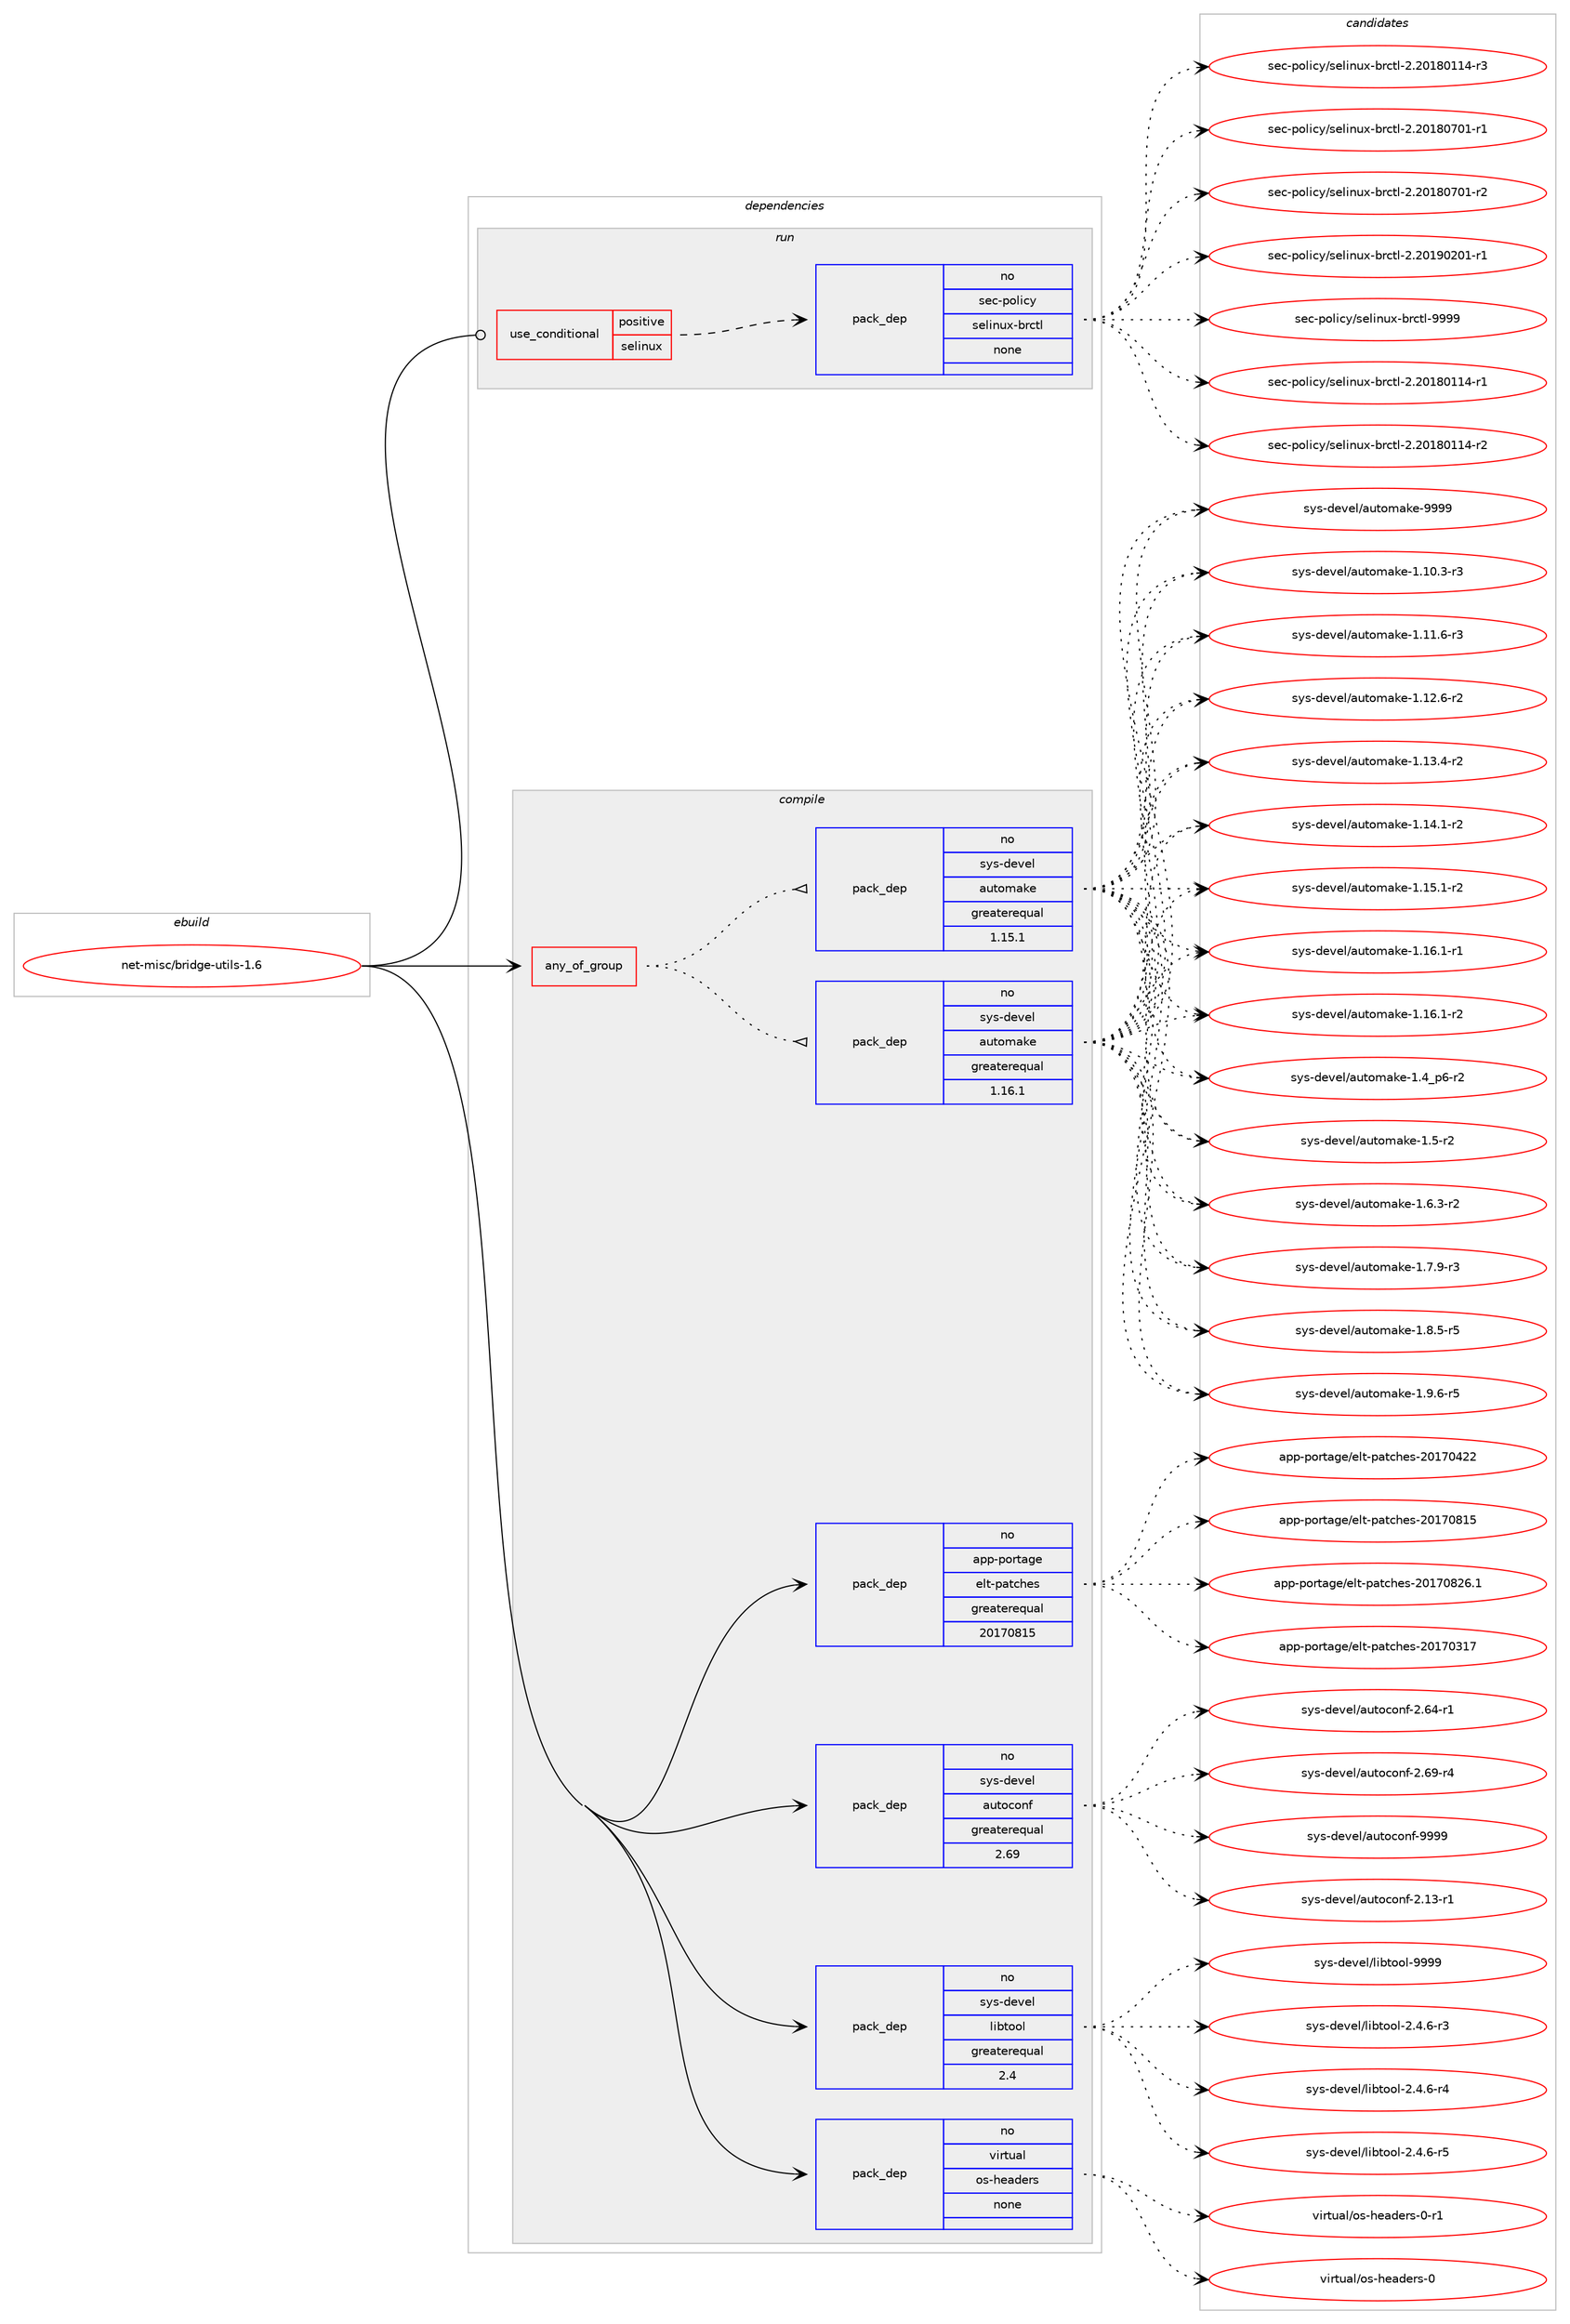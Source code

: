 digraph prolog {

# *************
# Graph options
# *************

newrank=true;
concentrate=true;
compound=true;
graph [rankdir=LR,fontname=Helvetica,fontsize=10,ranksep=1.5];#, ranksep=2.5, nodesep=0.2];
edge  [arrowhead=vee];
node  [fontname=Helvetica,fontsize=10];

# **********
# The ebuild
# **********

subgraph cluster_leftcol {
color=gray;
rank=same;
label=<<i>ebuild</i>>;
id [label="net-misc/bridge-utils-1.6", color=red, width=4, href="../net-misc/bridge-utils-1.6.svg"];
}

# ****************
# The dependencies
# ****************

subgraph cluster_midcol {
color=gray;
label=<<i>dependencies</i>>;
subgraph cluster_compile {
fillcolor="#eeeeee";
style=filled;
label=<<i>compile</i>>;
subgraph any14138 {
dependency831495 [label=<<TABLE BORDER="0" CELLBORDER="1" CELLSPACING="0" CELLPADDING="4"><TR><TD CELLPADDING="10">any_of_group</TD></TR></TABLE>>, shape=none, color=red];subgraph pack614117 {
dependency831496 [label=<<TABLE BORDER="0" CELLBORDER="1" CELLSPACING="0" CELLPADDING="4" WIDTH="220"><TR><TD ROWSPAN="6" CELLPADDING="30">pack_dep</TD></TR><TR><TD WIDTH="110">no</TD></TR><TR><TD>sys-devel</TD></TR><TR><TD>automake</TD></TR><TR><TD>greaterequal</TD></TR><TR><TD>1.16.1</TD></TR></TABLE>>, shape=none, color=blue];
}
dependency831495:e -> dependency831496:w [weight=20,style="dotted",arrowhead="oinv"];
subgraph pack614118 {
dependency831497 [label=<<TABLE BORDER="0" CELLBORDER="1" CELLSPACING="0" CELLPADDING="4" WIDTH="220"><TR><TD ROWSPAN="6" CELLPADDING="30">pack_dep</TD></TR><TR><TD WIDTH="110">no</TD></TR><TR><TD>sys-devel</TD></TR><TR><TD>automake</TD></TR><TR><TD>greaterequal</TD></TR><TR><TD>1.15.1</TD></TR></TABLE>>, shape=none, color=blue];
}
dependency831495:e -> dependency831497:w [weight=20,style="dotted",arrowhead="oinv"];
}
id:e -> dependency831495:w [weight=20,style="solid",arrowhead="vee"];
subgraph pack614119 {
dependency831498 [label=<<TABLE BORDER="0" CELLBORDER="1" CELLSPACING="0" CELLPADDING="4" WIDTH="220"><TR><TD ROWSPAN="6" CELLPADDING="30">pack_dep</TD></TR><TR><TD WIDTH="110">no</TD></TR><TR><TD>app-portage</TD></TR><TR><TD>elt-patches</TD></TR><TR><TD>greaterequal</TD></TR><TR><TD>20170815</TD></TR></TABLE>>, shape=none, color=blue];
}
id:e -> dependency831498:w [weight=20,style="solid",arrowhead="vee"];
subgraph pack614120 {
dependency831499 [label=<<TABLE BORDER="0" CELLBORDER="1" CELLSPACING="0" CELLPADDING="4" WIDTH="220"><TR><TD ROWSPAN="6" CELLPADDING="30">pack_dep</TD></TR><TR><TD WIDTH="110">no</TD></TR><TR><TD>sys-devel</TD></TR><TR><TD>autoconf</TD></TR><TR><TD>greaterequal</TD></TR><TR><TD>2.69</TD></TR></TABLE>>, shape=none, color=blue];
}
id:e -> dependency831499:w [weight=20,style="solid",arrowhead="vee"];
subgraph pack614121 {
dependency831500 [label=<<TABLE BORDER="0" CELLBORDER="1" CELLSPACING="0" CELLPADDING="4" WIDTH="220"><TR><TD ROWSPAN="6" CELLPADDING="30">pack_dep</TD></TR><TR><TD WIDTH="110">no</TD></TR><TR><TD>sys-devel</TD></TR><TR><TD>libtool</TD></TR><TR><TD>greaterequal</TD></TR><TR><TD>2.4</TD></TR></TABLE>>, shape=none, color=blue];
}
id:e -> dependency831500:w [weight=20,style="solid",arrowhead="vee"];
subgraph pack614122 {
dependency831501 [label=<<TABLE BORDER="0" CELLBORDER="1" CELLSPACING="0" CELLPADDING="4" WIDTH="220"><TR><TD ROWSPAN="6" CELLPADDING="30">pack_dep</TD></TR><TR><TD WIDTH="110">no</TD></TR><TR><TD>virtual</TD></TR><TR><TD>os-headers</TD></TR><TR><TD>none</TD></TR><TR><TD></TD></TR></TABLE>>, shape=none, color=blue];
}
id:e -> dependency831501:w [weight=20,style="solid",arrowhead="vee"];
}
subgraph cluster_compileandrun {
fillcolor="#eeeeee";
style=filled;
label=<<i>compile and run</i>>;
}
subgraph cluster_run {
fillcolor="#eeeeee";
style=filled;
label=<<i>run</i>>;
subgraph cond202783 {
dependency831502 [label=<<TABLE BORDER="0" CELLBORDER="1" CELLSPACING="0" CELLPADDING="4"><TR><TD ROWSPAN="3" CELLPADDING="10">use_conditional</TD></TR><TR><TD>positive</TD></TR><TR><TD>selinux</TD></TR></TABLE>>, shape=none, color=red];
subgraph pack614123 {
dependency831503 [label=<<TABLE BORDER="0" CELLBORDER="1" CELLSPACING="0" CELLPADDING="4" WIDTH="220"><TR><TD ROWSPAN="6" CELLPADDING="30">pack_dep</TD></TR><TR><TD WIDTH="110">no</TD></TR><TR><TD>sec-policy</TD></TR><TR><TD>selinux-brctl</TD></TR><TR><TD>none</TD></TR><TR><TD></TD></TR></TABLE>>, shape=none, color=blue];
}
dependency831502:e -> dependency831503:w [weight=20,style="dashed",arrowhead="vee"];
}
id:e -> dependency831502:w [weight=20,style="solid",arrowhead="odot"];
}
}

# **************
# The candidates
# **************

subgraph cluster_choices {
rank=same;
color=gray;
label=<<i>candidates</i>>;

subgraph choice614117 {
color=black;
nodesep=1;
choice11512111545100101118101108479711711611110997107101454946494846514511451 [label="sys-devel/automake-1.10.3-r3", color=red, width=4,href="../sys-devel/automake-1.10.3-r3.svg"];
choice11512111545100101118101108479711711611110997107101454946494946544511451 [label="sys-devel/automake-1.11.6-r3", color=red, width=4,href="../sys-devel/automake-1.11.6-r3.svg"];
choice11512111545100101118101108479711711611110997107101454946495046544511450 [label="sys-devel/automake-1.12.6-r2", color=red, width=4,href="../sys-devel/automake-1.12.6-r2.svg"];
choice11512111545100101118101108479711711611110997107101454946495146524511450 [label="sys-devel/automake-1.13.4-r2", color=red, width=4,href="../sys-devel/automake-1.13.4-r2.svg"];
choice11512111545100101118101108479711711611110997107101454946495246494511450 [label="sys-devel/automake-1.14.1-r2", color=red, width=4,href="../sys-devel/automake-1.14.1-r2.svg"];
choice11512111545100101118101108479711711611110997107101454946495346494511450 [label="sys-devel/automake-1.15.1-r2", color=red, width=4,href="../sys-devel/automake-1.15.1-r2.svg"];
choice11512111545100101118101108479711711611110997107101454946495446494511449 [label="sys-devel/automake-1.16.1-r1", color=red, width=4,href="../sys-devel/automake-1.16.1-r1.svg"];
choice11512111545100101118101108479711711611110997107101454946495446494511450 [label="sys-devel/automake-1.16.1-r2", color=red, width=4,href="../sys-devel/automake-1.16.1-r2.svg"];
choice115121115451001011181011084797117116111109971071014549465295112544511450 [label="sys-devel/automake-1.4_p6-r2", color=red, width=4,href="../sys-devel/automake-1.4_p6-r2.svg"];
choice11512111545100101118101108479711711611110997107101454946534511450 [label="sys-devel/automake-1.5-r2", color=red, width=4,href="../sys-devel/automake-1.5-r2.svg"];
choice115121115451001011181011084797117116111109971071014549465446514511450 [label="sys-devel/automake-1.6.3-r2", color=red, width=4,href="../sys-devel/automake-1.6.3-r2.svg"];
choice115121115451001011181011084797117116111109971071014549465546574511451 [label="sys-devel/automake-1.7.9-r3", color=red, width=4,href="../sys-devel/automake-1.7.9-r3.svg"];
choice115121115451001011181011084797117116111109971071014549465646534511453 [label="sys-devel/automake-1.8.5-r5", color=red, width=4,href="../sys-devel/automake-1.8.5-r5.svg"];
choice115121115451001011181011084797117116111109971071014549465746544511453 [label="sys-devel/automake-1.9.6-r5", color=red, width=4,href="../sys-devel/automake-1.9.6-r5.svg"];
choice115121115451001011181011084797117116111109971071014557575757 [label="sys-devel/automake-9999", color=red, width=4,href="../sys-devel/automake-9999.svg"];
dependency831496:e -> choice11512111545100101118101108479711711611110997107101454946494846514511451:w [style=dotted,weight="100"];
dependency831496:e -> choice11512111545100101118101108479711711611110997107101454946494946544511451:w [style=dotted,weight="100"];
dependency831496:e -> choice11512111545100101118101108479711711611110997107101454946495046544511450:w [style=dotted,weight="100"];
dependency831496:e -> choice11512111545100101118101108479711711611110997107101454946495146524511450:w [style=dotted,weight="100"];
dependency831496:e -> choice11512111545100101118101108479711711611110997107101454946495246494511450:w [style=dotted,weight="100"];
dependency831496:e -> choice11512111545100101118101108479711711611110997107101454946495346494511450:w [style=dotted,weight="100"];
dependency831496:e -> choice11512111545100101118101108479711711611110997107101454946495446494511449:w [style=dotted,weight="100"];
dependency831496:e -> choice11512111545100101118101108479711711611110997107101454946495446494511450:w [style=dotted,weight="100"];
dependency831496:e -> choice115121115451001011181011084797117116111109971071014549465295112544511450:w [style=dotted,weight="100"];
dependency831496:e -> choice11512111545100101118101108479711711611110997107101454946534511450:w [style=dotted,weight="100"];
dependency831496:e -> choice115121115451001011181011084797117116111109971071014549465446514511450:w [style=dotted,weight="100"];
dependency831496:e -> choice115121115451001011181011084797117116111109971071014549465546574511451:w [style=dotted,weight="100"];
dependency831496:e -> choice115121115451001011181011084797117116111109971071014549465646534511453:w [style=dotted,weight="100"];
dependency831496:e -> choice115121115451001011181011084797117116111109971071014549465746544511453:w [style=dotted,weight="100"];
dependency831496:e -> choice115121115451001011181011084797117116111109971071014557575757:w [style=dotted,weight="100"];
}
subgraph choice614118 {
color=black;
nodesep=1;
choice11512111545100101118101108479711711611110997107101454946494846514511451 [label="sys-devel/automake-1.10.3-r3", color=red, width=4,href="../sys-devel/automake-1.10.3-r3.svg"];
choice11512111545100101118101108479711711611110997107101454946494946544511451 [label="sys-devel/automake-1.11.6-r3", color=red, width=4,href="../sys-devel/automake-1.11.6-r3.svg"];
choice11512111545100101118101108479711711611110997107101454946495046544511450 [label="sys-devel/automake-1.12.6-r2", color=red, width=4,href="../sys-devel/automake-1.12.6-r2.svg"];
choice11512111545100101118101108479711711611110997107101454946495146524511450 [label="sys-devel/automake-1.13.4-r2", color=red, width=4,href="../sys-devel/automake-1.13.4-r2.svg"];
choice11512111545100101118101108479711711611110997107101454946495246494511450 [label="sys-devel/automake-1.14.1-r2", color=red, width=4,href="../sys-devel/automake-1.14.1-r2.svg"];
choice11512111545100101118101108479711711611110997107101454946495346494511450 [label="sys-devel/automake-1.15.1-r2", color=red, width=4,href="../sys-devel/automake-1.15.1-r2.svg"];
choice11512111545100101118101108479711711611110997107101454946495446494511449 [label="sys-devel/automake-1.16.1-r1", color=red, width=4,href="../sys-devel/automake-1.16.1-r1.svg"];
choice11512111545100101118101108479711711611110997107101454946495446494511450 [label="sys-devel/automake-1.16.1-r2", color=red, width=4,href="../sys-devel/automake-1.16.1-r2.svg"];
choice115121115451001011181011084797117116111109971071014549465295112544511450 [label="sys-devel/automake-1.4_p6-r2", color=red, width=4,href="../sys-devel/automake-1.4_p6-r2.svg"];
choice11512111545100101118101108479711711611110997107101454946534511450 [label="sys-devel/automake-1.5-r2", color=red, width=4,href="../sys-devel/automake-1.5-r2.svg"];
choice115121115451001011181011084797117116111109971071014549465446514511450 [label="sys-devel/automake-1.6.3-r2", color=red, width=4,href="../sys-devel/automake-1.6.3-r2.svg"];
choice115121115451001011181011084797117116111109971071014549465546574511451 [label="sys-devel/automake-1.7.9-r3", color=red, width=4,href="../sys-devel/automake-1.7.9-r3.svg"];
choice115121115451001011181011084797117116111109971071014549465646534511453 [label="sys-devel/automake-1.8.5-r5", color=red, width=4,href="../sys-devel/automake-1.8.5-r5.svg"];
choice115121115451001011181011084797117116111109971071014549465746544511453 [label="sys-devel/automake-1.9.6-r5", color=red, width=4,href="../sys-devel/automake-1.9.6-r5.svg"];
choice115121115451001011181011084797117116111109971071014557575757 [label="sys-devel/automake-9999", color=red, width=4,href="../sys-devel/automake-9999.svg"];
dependency831497:e -> choice11512111545100101118101108479711711611110997107101454946494846514511451:w [style=dotted,weight="100"];
dependency831497:e -> choice11512111545100101118101108479711711611110997107101454946494946544511451:w [style=dotted,weight="100"];
dependency831497:e -> choice11512111545100101118101108479711711611110997107101454946495046544511450:w [style=dotted,weight="100"];
dependency831497:e -> choice11512111545100101118101108479711711611110997107101454946495146524511450:w [style=dotted,weight="100"];
dependency831497:e -> choice11512111545100101118101108479711711611110997107101454946495246494511450:w [style=dotted,weight="100"];
dependency831497:e -> choice11512111545100101118101108479711711611110997107101454946495346494511450:w [style=dotted,weight="100"];
dependency831497:e -> choice11512111545100101118101108479711711611110997107101454946495446494511449:w [style=dotted,weight="100"];
dependency831497:e -> choice11512111545100101118101108479711711611110997107101454946495446494511450:w [style=dotted,weight="100"];
dependency831497:e -> choice115121115451001011181011084797117116111109971071014549465295112544511450:w [style=dotted,weight="100"];
dependency831497:e -> choice11512111545100101118101108479711711611110997107101454946534511450:w [style=dotted,weight="100"];
dependency831497:e -> choice115121115451001011181011084797117116111109971071014549465446514511450:w [style=dotted,weight="100"];
dependency831497:e -> choice115121115451001011181011084797117116111109971071014549465546574511451:w [style=dotted,weight="100"];
dependency831497:e -> choice115121115451001011181011084797117116111109971071014549465646534511453:w [style=dotted,weight="100"];
dependency831497:e -> choice115121115451001011181011084797117116111109971071014549465746544511453:w [style=dotted,weight="100"];
dependency831497:e -> choice115121115451001011181011084797117116111109971071014557575757:w [style=dotted,weight="100"];
}
subgraph choice614119 {
color=black;
nodesep=1;
choice97112112451121111141169710310147101108116451129711699104101115455048495548514955 [label="app-portage/elt-patches-20170317", color=red, width=4,href="../app-portage/elt-patches-20170317.svg"];
choice97112112451121111141169710310147101108116451129711699104101115455048495548525050 [label="app-portage/elt-patches-20170422", color=red, width=4,href="../app-portage/elt-patches-20170422.svg"];
choice97112112451121111141169710310147101108116451129711699104101115455048495548564953 [label="app-portage/elt-patches-20170815", color=red, width=4,href="../app-portage/elt-patches-20170815.svg"];
choice971121124511211111411697103101471011081164511297116991041011154550484955485650544649 [label="app-portage/elt-patches-20170826.1", color=red, width=4,href="../app-portage/elt-patches-20170826.1.svg"];
dependency831498:e -> choice97112112451121111141169710310147101108116451129711699104101115455048495548514955:w [style=dotted,weight="100"];
dependency831498:e -> choice97112112451121111141169710310147101108116451129711699104101115455048495548525050:w [style=dotted,weight="100"];
dependency831498:e -> choice97112112451121111141169710310147101108116451129711699104101115455048495548564953:w [style=dotted,weight="100"];
dependency831498:e -> choice971121124511211111411697103101471011081164511297116991041011154550484955485650544649:w [style=dotted,weight="100"];
}
subgraph choice614120 {
color=black;
nodesep=1;
choice1151211154510010111810110847971171161119911111010245504649514511449 [label="sys-devel/autoconf-2.13-r1", color=red, width=4,href="../sys-devel/autoconf-2.13-r1.svg"];
choice1151211154510010111810110847971171161119911111010245504654524511449 [label="sys-devel/autoconf-2.64-r1", color=red, width=4,href="../sys-devel/autoconf-2.64-r1.svg"];
choice1151211154510010111810110847971171161119911111010245504654574511452 [label="sys-devel/autoconf-2.69-r4", color=red, width=4,href="../sys-devel/autoconf-2.69-r4.svg"];
choice115121115451001011181011084797117116111991111101024557575757 [label="sys-devel/autoconf-9999", color=red, width=4,href="../sys-devel/autoconf-9999.svg"];
dependency831499:e -> choice1151211154510010111810110847971171161119911111010245504649514511449:w [style=dotted,weight="100"];
dependency831499:e -> choice1151211154510010111810110847971171161119911111010245504654524511449:w [style=dotted,weight="100"];
dependency831499:e -> choice1151211154510010111810110847971171161119911111010245504654574511452:w [style=dotted,weight="100"];
dependency831499:e -> choice115121115451001011181011084797117116111991111101024557575757:w [style=dotted,weight="100"];
}
subgraph choice614121 {
color=black;
nodesep=1;
choice1151211154510010111810110847108105981161111111084550465246544511451 [label="sys-devel/libtool-2.4.6-r3", color=red, width=4,href="../sys-devel/libtool-2.4.6-r3.svg"];
choice1151211154510010111810110847108105981161111111084550465246544511452 [label="sys-devel/libtool-2.4.6-r4", color=red, width=4,href="../sys-devel/libtool-2.4.6-r4.svg"];
choice1151211154510010111810110847108105981161111111084550465246544511453 [label="sys-devel/libtool-2.4.6-r5", color=red, width=4,href="../sys-devel/libtool-2.4.6-r5.svg"];
choice1151211154510010111810110847108105981161111111084557575757 [label="sys-devel/libtool-9999", color=red, width=4,href="../sys-devel/libtool-9999.svg"];
dependency831500:e -> choice1151211154510010111810110847108105981161111111084550465246544511451:w [style=dotted,weight="100"];
dependency831500:e -> choice1151211154510010111810110847108105981161111111084550465246544511452:w [style=dotted,weight="100"];
dependency831500:e -> choice1151211154510010111810110847108105981161111111084550465246544511453:w [style=dotted,weight="100"];
dependency831500:e -> choice1151211154510010111810110847108105981161111111084557575757:w [style=dotted,weight="100"];
}
subgraph choice614122 {
color=black;
nodesep=1;
choice118105114116117971084711111545104101971001011141154548 [label="virtual/os-headers-0", color=red, width=4,href="../virtual/os-headers-0.svg"];
choice1181051141161179710847111115451041019710010111411545484511449 [label="virtual/os-headers-0-r1", color=red, width=4,href="../virtual/os-headers-0-r1.svg"];
dependency831501:e -> choice118105114116117971084711111545104101971001011141154548:w [style=dotted,weight="100"];
dependency831501:e -> choice1181051141161179710847111115451041019710010111411545484511449:w [style=dotted,weight="100"];
}
subgraph choice614123 {
color=black;
nodesep=1;
choice1151019945112111108105991214711510110810511011712045981149911610845504650484956484949524511449 [label="sec-policy/selinux-brctl-2.20180114-r1", color=red, width=4,href="../sec-policy/selinux-brctl-2.20180114-r1.svg"];
choice1151019945112111108105991214711510110810511011712045981149911610845504650484956484949524511450 [label="sec-policy/selinux-brctl-2.20180114-r2", color=red, width=4,href="../sec-policy/selinux-brctl-2.20180114-r2.svg"];
choice1151019945112111108105991214711510110810511011712045981149911610845504650484956484949524511451 [label="sec-policy/selinux-brctl-2.20180114-r3", color=red, width=4,href="../sec-policy/selinux-brctl-2.20180114-r3.svg"];
choice1151019945112111108105991214711510110810511011712045981149911610845504650484956485548494511449 [label="sec-policy/selinux-brctl-2.20180701-r1", color=red, width=4,href="../sec-policy/selinux-brctl-2.20180701-r1.svg"];
choice1151019945112111108105991214711510110810511011712045981149911610845504650484956485548494511450 [label="sec-policy/selinux-brctl-2.20180701-r2", color=red, width=4,href="../sec-policy/selinux-brctl-2.20180701-r2.svg"];
choice1151019945112111108105991214711510110810511011712045981149911610845504650484957485048494511449 [label="sec-policy/selinux-brctl-2.20190201-r1", color=red, width=4,href="../sec-policy/selinux-brctl-2.20190201-r1.svg"];
choice115101994511211110810599121471151011081051101171204598114991161084557575757 [label="sec-policy/selinux-brctl-9999", color=red, width=4,href="../sec-policy/selinux-brctl-9999.svg"];
dependency831503:e -> choice1151019945112111108105991214711510110810511011712045981149911610845504650484956484949524511449:w [style=dotted,weight="100"];
dependency831503:e -> choice1151019945112111108105991214711510110810511011712045981149911610845504650484956484949524511450:w [style=dotted,weight="100"];
dependency831503:e -> choice1151019945112111108105991214711510110810511011712045981149911610845504650484956484949524511451:w [style=dotted,weight="100"];
dependency831503:e -> choice1151019945112111108105991214711510110810511011712045981149911610845504650484956485548494511449:w [style=dotted,weight="100"];
dependency831503:e -> choice1151019945112111108105991214711510110810511011712045981149911610845504650484956485548494511450:w [style=dotted,weight="100"];
dependency831503:e -> choice1151019945112111108105991214711510110810511011712045981149911610845504650484957485048494511449:w [style=dotted,weight="100"];
dependency831503:e -> choice115101994511211110810599121471151011081051101171204598114991161084557575757:w [style=dotted,weight="100"];
}
}

}
